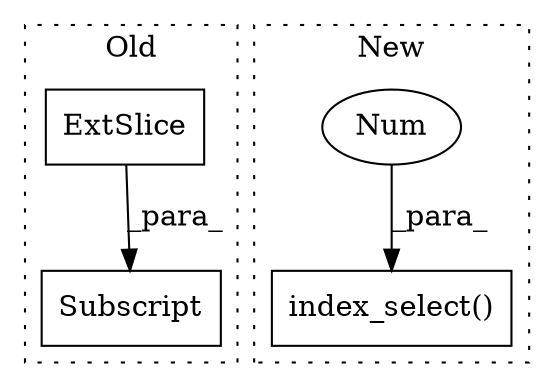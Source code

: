 digraph G {
subgraph cluster0 {
1 [label="Subscript" a="63" s="10308,0" l="85,0" shape="box"];
4 [label="ExtSlice" a="85" s="10308" l="5" shape="box"];
label = "Old";
style="dotted";
}
subgraph cluster1 {
2 [label="index_select()" a="75" s="10814,10840" l="19,1" shape="box"];
3 [label="Num" a="76" s="10836" l="1" shape="ellipse"];
label = "New";
style="dotted";
}
3 -> 2 [label="_para_"];
4 -> 1 [label="_para_"];
}